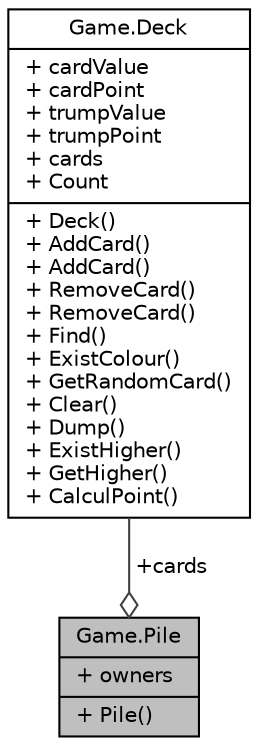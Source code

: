 digraph "Game.Pile"
{
  edge [fontname="Helvetica",fontsize="10",labelfontname="Helvetica",labelfontsize="10"];
  node [fontname="Helvetica",fontsize="10",shape=record];
  Node1 [label="{Game.Pile\n|+ owners\l|+ Pile()\l}",height=0.2,width=0.4,color="black", fillcolor="grey75", style="filled", fontcolor="black"];
  Node2 -> Node1 [color="grey25",fontsize="10",style="solid",label=" +cards" ,arrowhead="odiamond",fontname="Helvetica"];
  Node2 [label="{Game.Deck\n|+ cardValue\l+ cardPoint\l+ trumpValue\l+ trumpPoint\l+ cards\l+ Count\l|+ Deck()\l+ AddCard()\l+ AddCard()\l+ RemoveCard()\l+ RemoveCard()\l+ Find()\l+ ExistColour()\l+ GetRandomCard()\l+ Clear()\l+ Dump()\l+ ExistHigher()\l+ GetHigher()\l+ CalculPoint()\l}",height=0.2,width=0.4,color="black", fillcolor="white", style="filled",URL="$class_game_1_1_deck.html"];
}
